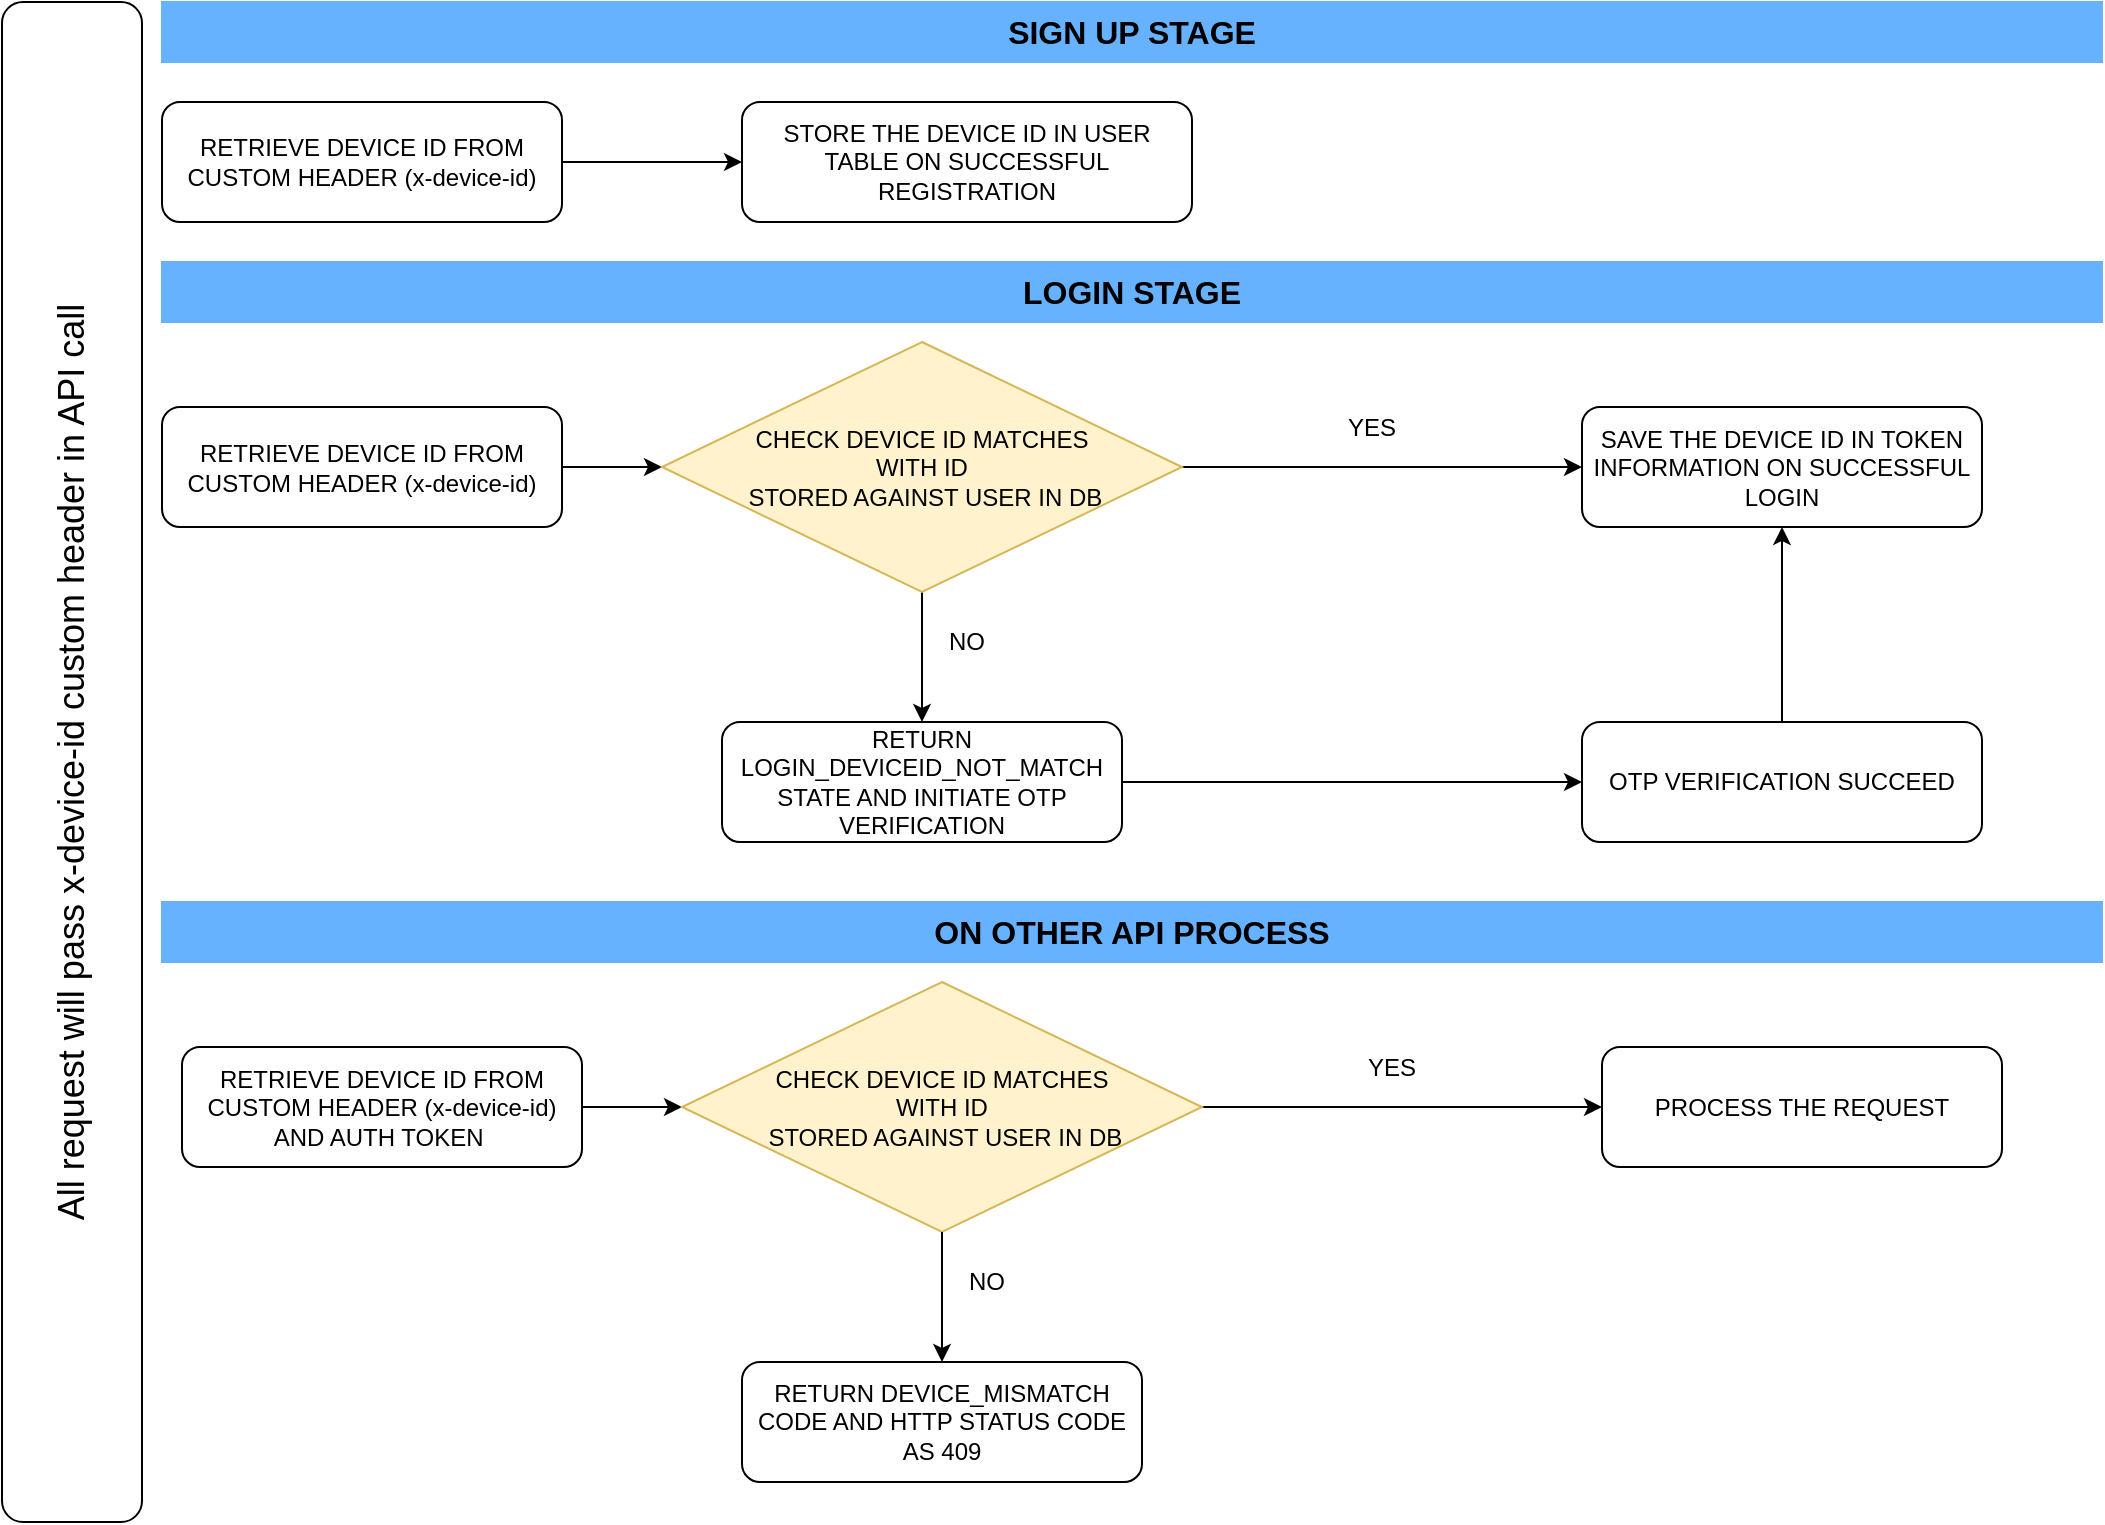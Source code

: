 <mxfile version="13.3.9" type="github">
  <diagram id="UjOl7C_jsXXyf1ehuvvA" name="Page-1">
    <mxGraphModel dx="1424" dy="786" grid="1" gridSize="10" guides="1" tooltips="1" connect="1" arrows="1" fold="1" page="1" pageScale="1" pageWidth="850" pageHeight="1100" math="0" shadow="0">
      <root>
        <mxCell id="0" />
        <mxCell id="1" parent="0" />
        <mxCell id="bYSNxd6Yn3illK7QRajw-2" value="&lt;font style=&quot;font-size: 18px&quot;&gt;All request will pass x-device-id custom header in API call&lt;/font&gt;" style="rounded=1;whiteSpace=wrap;html=1;horizontal=0;" vertex="1" parent="1">
          <mxGeometry x="30" y="110" width="70" height="760" as="geometry" />
        </mxCell>
        <mxCell id="bYSNxd6Yn3illK7QRajw-5" value="&lt;b&gt;&lt;font style=&quot;font-size: 16px&quot;&gt;SIGN UP STAGE&lt;/font&gt;&lt;/b&gt;" style="rounded=0;whiteSpace=wrap;html=1;strokeColor=#66B2FF;fillColor=#66B2FF;" vertex="1" parent="1">
          <mxGeometry x="110" y="110" width="970" height="30" as="geometry" />
        </mxCell>
        <mxCell id="bYSNxd6Yn3illK7QRajw-8" style="edgeStyle=orthogonalEdgeStyle;rounded=0;orthogonalLoop=1;jettySize=auto;html=1;entryX=0;entryY=0.5;entryDx=0;entryDy=0;" edge="1" parent="1" source="bYSNxd6Yn3illK7QRajw-6" target="bYSNxd6Yn3illK7QRajw-7">
          <mxGeometry relative="1" as="geometry">
            <mxPoint x="360" y="190" as="targetPoint" />
          </mxGeometry>
        </mxCell>
        <mxCell id="bYSNxd6Yn3illK7QRajw-6" value="RETRIEVE DEVICE ID FROM CUSTOM HEADER (x-device-id)" style="rounded=1;whiteSpace=wrap;html=1;fillColor=#FFFFFF;" vertex="1" parent="1">
          <mxGeometry x="110" y="160" width="200" height="60" as="geometry" />
        </mxCell>
        <mxCell id="bYSNxd6Yn3illK7QRajw-7" value="STORE THE DEVICE ID IN USER TABLE ON SUCCESSFUL REGISTRATION" style="rounded=1;whiteSpace=wrap;html=1;strokeColor=#000000;fillColor=#FFFFFF;" vertex="1" parent="1">
          <mxGeometry x="400" y="160" width="225" height="60" as="geometry" />
        </mxCell>
        <mxCell id="bYSNxd6Yn3illK7QRajw-9" value="&lt;b&gt;&lt;font style=&quot;font-size: 16px&quot;&gt;LOGIN STAGE&lt;/font&gt;&lt;/b&gt;" style="rounded=0;whiteSpace=wrap;html=1;strokeColor=#66B2FF;fillColor=#66B2FF;" vertex="1" parent="1">
          <mxGeometry x="110" y="240" width="970" height="30" as="geometry" />
        </mxCell>
        <mxCell id="bYSNxd6Yn3illK7QRajw-14" style="edgeStyle=orthogonalEdgeStyle;rounded=0;orthogonalLoop=1;jettySize=auto;html=1;entryX=0;entryY=0.5;entryDx=0;entryDy=0;" edge="1" parent="1" source="bYSNxd6Yn3illK7QRajw-10" target="bYSNxd6Yn3illK7QRajw-33">
          <mxGeometry relative="1" as="geometry">
            <mxPoint x="360" y="320" as="targetPoint" />
          </mxGeometry>
        </mxCell>
        <mxCell id="bYSNxd6Yn3illK7QRajw-10" value="RETRIEVE DEVICE ID FROM CUSTOM HEADER (x-device-id)" style="rounded=1;whiteSpace=wrap;html=1;fillColor=#FFFFFF;" vertex="1" parent="1">
          <mxGeometry x="110" y="312.5" width="200" height="60" as="geometry" />
        </mxCell>
        <mxCell id="bYSNxd6Yn3illK7QRajw-16" style="edgeStyle=orthogonalEdgeStyle;rounded=0;orthogonalLoop=1;jettySize=auto;html=1;exitX=1;exitY=0.5;exitDx=0;exitDy=0;" edge="1" parent="1" source="bYSNxd6Yn3illK7QRajw-33" target="bYSNxd6Yn3illK7QRajw-15">
          <mxGeometry relative="1" as="geometry">
            <mxPoint x="560" y="320" as="sourcePoint" />
          </mxGeometry>
        </mxCell>
        <mxCell id="bYSNxd6Yn3illK7QRajw-21" style="edgeStyle=orthogonalEdgeStyle;rounded=0;orthogonalLoop=1;jettySize=auto;html=1;entryX=0.5;entryY=0;entryDx=0;entryDy=0;exitX=0.5;exitY=1;exitDx=0;exitDy=0;" edge="1" parent="1" source="bYSNxd6Yn3illK7QRajw-33" target="bYSNxd6Yn3illK7QRajw-20">
          <mxGeometry relative="1" as="geometry">
            <mxPoint x="460" y="350" as="sourcePoint" />
          </mxGeometry>
        </mxCell>
        <mxCell id="bYSNxd6Yn3illK7QRajw-15" value="SAVE THE DEVICE ID IN TOKEN INFORMATION ON SUCCESSFUL LOGIN" style="rounded=1;whiteSpace=wrap;html=1;fillColor=#FFFFFF;" vertex="1" parent="1">
          <mxGeometry x="820" y="312.5" width="200" height="60" as="geometry" />
        </mxCell>
        <mxCell id="bYSNxd6Yn3illK7QRajw-19" value="YES" style="text;html=1;strokeColor=none;fillColor=none;align=center;verticalAlign=middle;whiteSpace=wrap;rounded=0;" vertex="1" parent="1">
          <mxGeometry x="640" y="312.5" width="150" height="20" as="geometry" />
        </mxCell>
        <mxCell id="bYSNxd6Yn3illK7QRajw-25" style="edgeStyle=orthogonalEdgeStyle;rounded=0;orthogonalLoop=1;jettySize=auto;html=1;entryX=0;entryY=0.5;entryDx=0;entryDy=0;" edge="1" parent="1" source="bYSNxd6Yn3illK7QRajw-20" target="bYSNxd6Yn3illK7QRajw-24">
          <mxGeometry relative="1" as="geometry" />
        </mxCell>
        <mxCell id="bYSNxd6Yn3illK7QRajw-20" value="RETURN LOGIN_DEVICEID_NOT_MATCH STATE AND INITIATE OTP VERIFICATION" style="rounded=1;whiteSpace=wrap;html=1;fillColor=#FFFFFF;" vertex="1" parent="1">
          <mxGeometry x="390" y="470" width="200" height="60" as="geometry" />
        </mxCell>
        <mxCell id="bYSNxd6Yn3illK7QRajw-22" value="NO" style="text;html=1;strokeColor=none;fillColor=none;align=center;verticalAlign=middle;whiteSpace=wrap;rounded=0;" vertex="1" parent="1">
          <mxGeometry x="425" y="420" width="175" height="20" as="geometry" />
        </mxCell>
        <mxCell id="bYSNxd6Yn3illK7QRajw-26" style="edgeStyle=orthogonalEdgeStyle;rounded=0;orthogonalLoop=1;jettySize=auto;html=1;entryX=0.5;entryY=1;entryDx=0;entryDy=0;" edge="1" parent="1" source="bYSNxd6Yn3illK7QRajw-24" target="bYSNxd6Yn3illK7QRajw-15">
          <mxGeometry relative="1" as="geometry" />
        </mxCell>
        <mxCell id="bYSNxd6Yn3illK7QRajw-24" value="OTP VERIFICATION SUCCEED" style="rounded=1;whiteSpace=wrap;html=1;fillColor=#FFFFFF;" vertex="1" parent="1">
          <mxGeometry x="820" y="470" width="200" height="60" as="geometry" />
        </mxCell>
        <mxCell id="bYSNxd6Yn3illK7QRajw-27" value="&lt;b&gt;&lt;font style=&quot;font-size: 16px&quot;&gt;ON OTHER API PROCESS&lt;/font&gt;&lt;/b&gt;" style="rounded=0;whiteSpace=wrap;html=1;strokeColor=#66B2FF;fillColor=#66B2FF;" vertex="1" parent="1">
          <mxGeometry x="110" y="560" width="970" height="30" as="geometry" />
        </mxCell>
        <mxCell id="bYSNxd6Yn3illK7QRajw-30" style="edgeStyle=orthogonalEdgeStyle;rounded=0;orthogonalLoop=1;jettySize=auto;html=1;entryX=0;entryY=0.5;entryDx=0;entryDy=0;" edge="1" parent="1" target="bYSNxd6Yn3illK7QRajw-29">
          <mxGeometry relative="1" as="geometry">
            <mxPoint x="310" y="640" as="sourcePoint" />
          </mxGeometry>
        </mxCell>
        <mxCell id="bYSNxd6Yn3illK7QRajw-32" style="edgeStyle=orthogonalEdgeStyle;rounded=0;orthogonalLoop=1;jettySize=auto;html=1;" edge="1" parent="1" target="bYSNxd6Yn3illK7QRajw-31">
          <mxGeometry relative="1" as="geometry">
            <mxPoint x="560" y="640" as="sourcePoint" />
          </mxGeometry>
        </mxCell>
        <mxCell id="bYSNxd6Yn3illK7QRajw-33" value="CHECK DEVICE ID MATCHES &lt;br&gt;WITH ID&lt;br&gt;&amp;nbsp;STORED AGAINST USER IN DB" style="rhombus;whiteSpace=wrap;html=1;strokeColor=#d6b656;fillColor=#fff2cc;" vertex="1" parent="1">
          <mxGeometry x="360" y="280" width="260" height="125" as="geometry" />
        </mxCell>
        <mxCell id="bYSNxd6Yn3illK7QRajw-42" style="edgeStyle=orthogonalEdgeStyle;rounded=0;orthogonalLoop=1;jettySize=auto;html=1;" edge="1" parent="1" source="bYSNxd6Yn3illK7QRajw-35" target="bYSNxd6Yn3illK7QRajw-36">
          <mxGeometry relative="1" as="geometry" />
        </mxCell>
        <mxCell id="bYSNxd6Yn3illK7QRajw-35" value="RETRIEVE DEVICE ID FROM CUSTOM HEADER (x-device-id) AND AUTH TOKEN&amp;nbsp;" style="rounded=1;whiteSpace=wrap;html=1;fillColor=#FFFFFF;" vertex="1" parent="1">
          <mxGeometry x="120" y="632.5" width="200" height="60" as="geometry" />
        </mxCell>
        <mxCell id="bYSNxd6Yn3illK7QRajw-43" style="edgeStyle=orthogonalEdgeStyle;rounded=0;orthogonalLoop=1;jettySize=auto;html=1;entryX=0;entryY=0.5;entryDx=0;entryDy=0;" edge="1" parent="1" source="bYSNxd6Yn3illK7QRajw-36" target="bYSNxd6Yn3illK7QRajw-37">
          <mxGeometry relative="1" as="geometry" />
        </mxCell>
        <mxCell id="bYSNxd6Yn3illK7QRajw-36" value="CHECK DEVICE ID MATCHES &lt;br&gt;WITH ID&lt;br&gt;&amp;nbsp;STORED AGAINST USER IN DB" style="rhombus;whiteSpace=wrap;html=1;strokeColor=#d6b656;fillColor=#fff2cc;" vertex="1" parent="1">
          <mxGeometry x="370" y="600" width="260" height="125" as="geometry" />
        </mxCell>
        <mxCell id="bYSNxd6Yn3illK7QRajw-37" value="PROCESS THE REQUEST" style="rounded=1;whiteSpace=wrap;html=1;fillColor=#FFFFFF;" vertex="1" parent="1">
          <mxGeometry x="830" y="632.5" width="200" height="60" as="geometry" />
        </mxCell>
        <mxCell id="bYSNxd6Yn3illK7QRajw-39" value="RETURN DEVICE_MISMATCH CODE AND HTTP STATUS CODE AS 409" style="rounded=1;whiteSpace=wrap;html=1;fillColor=#FFFFFF;" vertex="1" parent="1">
          <mxGeometry x="400" y="790" width="200" height="60" as="geometry" />
        </mxCell>
        <mxCell id="bYSNxd6Yn3illK7QRajw-40" value="YES" style="text;html=1;strokeColor=none;fillColor=none;align=center;verticalAlign=middle;whiteSpace=wrap;rounded=0;" vertex="1" parent="1">
          <mxGeometry x="650" y="632.5" width="150" height="20" as="geometry" />
        </mxCell>
        <mxCell id="bYSNxd6Yn3illK7QRajw-41" value="NO" style="text;html=1;strokeColor=none;fillColor=none;align=center;verticalAlign=middle;whiteSpace=wrap;rounded=0;" vertex="1" parent="1">
          <mxGeometry x="435" y="740" width="175" height="20" as="geometry" />
        </mxCell>
        <mxCell id="bYSNxd6Yn3illK7QRajw-47" style="edgeStyle=orthogonalEdgeStyle;rounded=0;orthogonalLoop=1;jettySize=auto;html=1;exitX=0.5;exitY=1;exitDx=0;exitDy=0;" edge="1" parent="1" source="bYSNxd6Yn3illK7QRajw-36" target="bYSNxd6Yn3illK7QRajw-39">
          <mxGeometry relative="1" as="geometry">
            <mxPoint x="500" y="415" as="sourcePoint" />
            <mxPoint x="500" y="480" as="targetPoint" />
          </mxGeometry>
        </mxCell>
      </root>
    </mxGraphModel>
  </diagram>
</mxfile>
